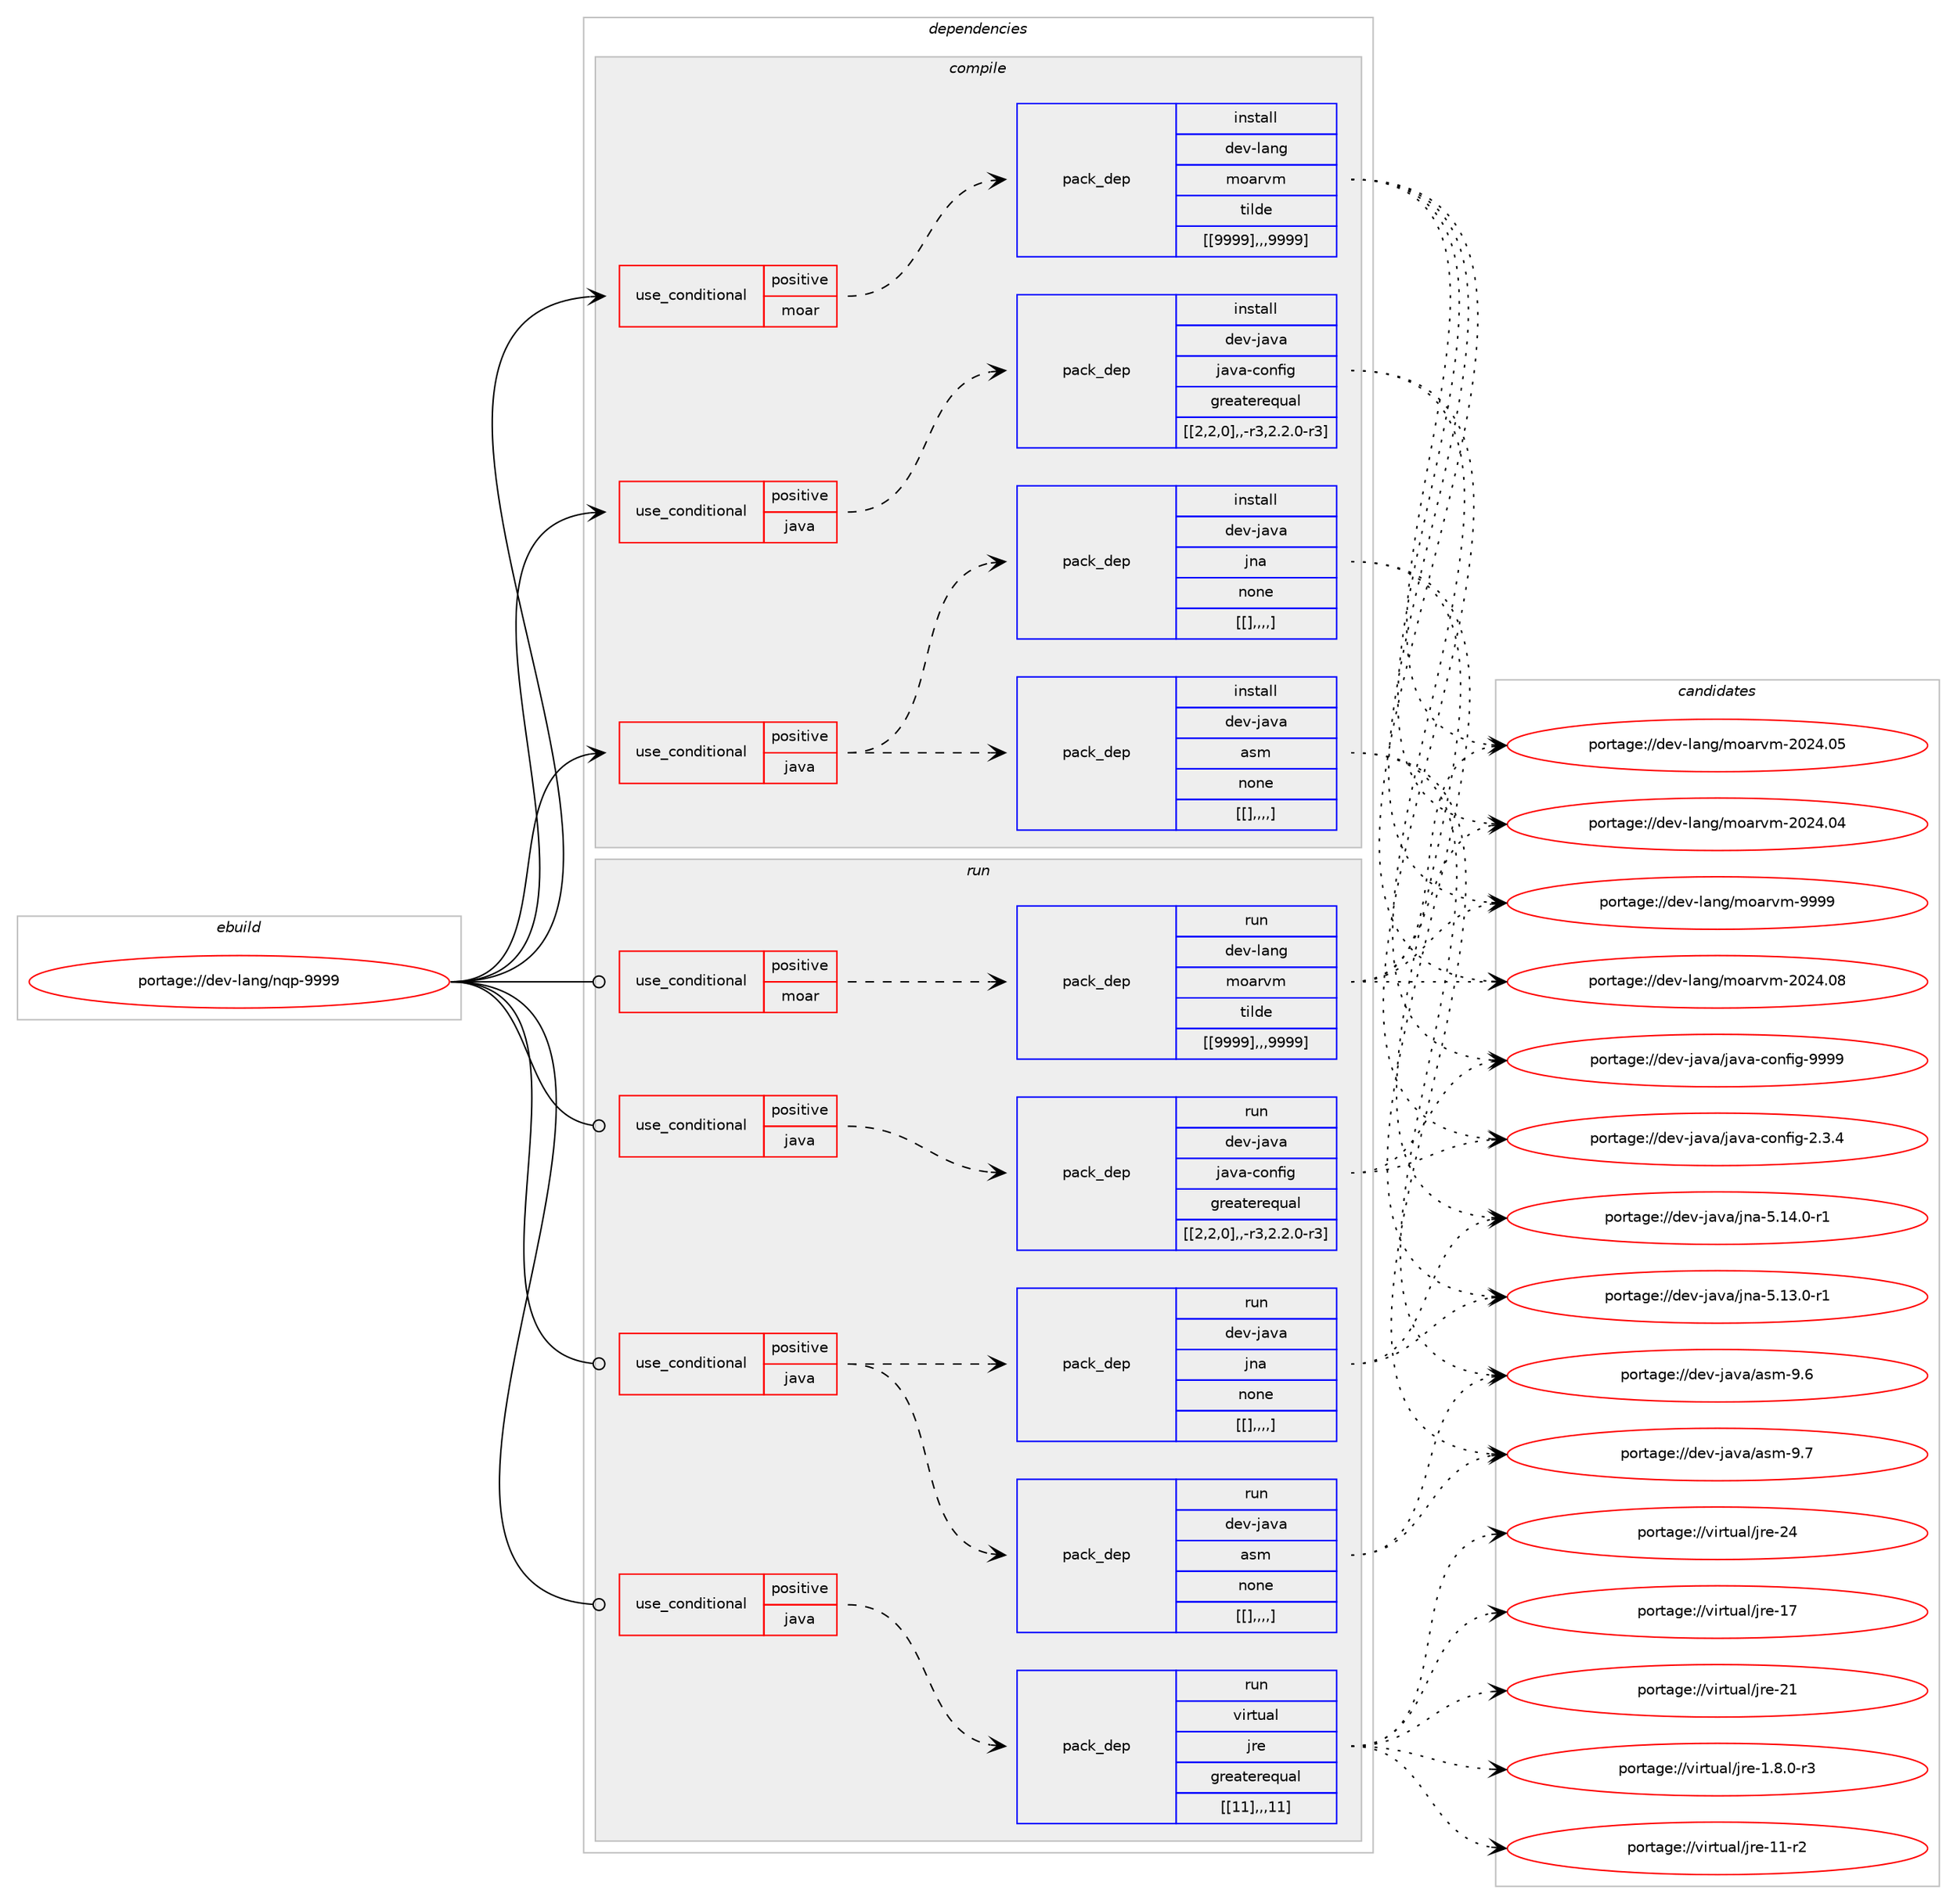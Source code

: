 digraph prolog {

# *************
# Graph options
# *************

newrank=true;
concentrate=true;
compound=true;
graph [rankdir=LR,fontname=Helvetica,fontsize=10,ranksep=1.5];#, ranksep=2.5, nodesep=0.2];
edge  [arrowhead=vee];
node  [fontname=Helvetica,fontsize=10];

# **********
# The ebuild
# **********

subgraph cluster_leftcol {
color=gray;
label=<<i>ebuild</i>>;
id [label="portage://dev-lang/nqp-9999", color=red, width=4, href="../dev-lang/nqp-9999.svg"];
}

# ****************
# The dependencies
# ****************

subgraph cluster_midcol {
color=gray;
label=<<i>dependencies</i>>;
subgraph cluster_compile {
fillcolor="#eeeeee";
style=filled;
label=<<i>compile</i>>;
subgraph cond23540 {
dependency100414 [label=<<TABLE BORDER="0" CELLBORDER="1" CELLSPACING="0" CELLPADDING="4"><TR><TD ROWSPAN="3" CELLPADDING="10">use_conditional</TD></TR><TR><TD>positive</TD></TR><TR><TD>java</TD></TR></TABLE>>, shape=none, color=red];
subgraph pack75811 {
dependency100415 [label=<<TABLE BORDER="0" CELLBORDER="1" CELLSPACING="0" CELLPADDING="4" WIDTH="220"><TR><TD ROWSPAN="6" CELLPADDING="30">pack_dep</TD></TR><TR><TD WIDTH="110">install</TD></TR><TR><TD>dev-java</TD></TR><TR><TD>asm</TD></TR><TR><TD>none</TD></TR><TR><TD>[[],,,,]</TD></TR></TABLE>>, shape=none, color=blue];
}
dependency100414:e -> dependency100415:w [weight=20,style="dashed",arrowhead="vee"];
subgraph pack75812 {
dependency100416 [label=<<TABLE BORDER="0" CELLBORDER="1" CELLSPACING="0" CELLPADDING="4" WIDTH="220"><TR><TD ROWSPAN="6" CELLPADDING="30">pack_dep</TD></TR><TR><TD WIDTH="110">install</TD></TR><TR><TD>dev-java</TD></TR><TR><TD>jna</TD></TR><TR><TD>none</TD></TR><TR><TD>[[],,,,]</TD></TR></TABLE>>, shape=none, color=blue];
}
dependency100414:e -> dependency100416:w [weight=20,style="dashed",arrowhead="vee"];
}
id:e -> dependency100414:w [weight=20,style="solid",arrowhead="vee"];
subgraph cond23541 {
dependency100417 [label=<<TABLE BORDER="0" CELLBORDER="1" CELLSPACING="0" CELLPADDING="4"><TR><TD ROWSPAN="3" CELLPADDING="10">use_conditional</TD></TR><TR><TD>positive</TD></TR><TR><TD>java</TD></TR></TABLE>>, shape=none, color=red];
subgraph pack75813 {
dependency100418 [label=<<TABLE BORDER="0" CELLBORDER="1" CELLSPACING="0" CELLPADDING="4" WIDTH="220"><TR><TD ROWSPAN="6" CELLPADDING="30">pack_dep</TD></TR><TR><TD WIDTH="110">install</TD></TR><TR><TD>dev-java</TD></TR><TR><TD>java-config</TD></TR><TR><TD>greaterequal</TD></TR><TR><TD>[[2,2,0],,-r3,2.2.0-r3]</TD></TR></TABLE>>, shape=none, color=blue];
}
dependency100417:e -> dependency100418:w [weight=20,style="dashed",arrowhead="vee"];
}
id:e -> dependency100417:w [weight=20,style="solid",arrowhead="vee"];
subgraph cond23542 {
dependency100419 [label=<<TABLE BORDER="0" CELLBORDER="1" CELLSPACING="0" CELLPADDING="4"><TR><TD ROWSPAN="3" CELLPADDING="10">use_conditional</TD></TR><TR><TD>positive</TD></TR><TR><TD>moar</TD></TR></TABLE>>, shape=none, color=red];
subgraph pack75814 {
dependency100420 [label=<<TABLE BORDER="0" CELLBORDER="1" CELLSPACING="0" CELLPADDING="4" WIDTH="220"><TR><TD ROWSPAN="6" CELLPADDING="30">pack_dep</TD></TR><TR><TD WIDTH="110">install</TD></TR><TR><TD>dev-lang</TD></TR><TR><TD>moarvm</TD></TR><TR><TD>tilde</TD></TR><TR><TD>[[9999],,,9999]</TD></TR></TABLE>>, shape=none, color=blue];
}
dependency100419:e -> dependency100420:w [weight=20,style="dashed",arrowhead="vee"];
}
id:e -> dependency100419:w [weight=20,style="solid",arrowhead="vee"];
}
subgraph cluster_compileandrun {
fillcolor="#eeeeee";
style=filled;
label=<<i>compile and run</i>>;
}
subgraph cluster_run {
fillcolor="#eeeeee";
style=filled;
label=<<i>run</i>>;
subgraph cond23543 {
dependency100421 [label=<<TABLE BORDER="0" CELLBORDER="1" CELLSPACING="0" CELLPADDING="4"><TR><TD ROWSPAN="3" CELLPADDING="10">use_conditional</TD></TR><TR><TD>positive</TD></TR><TR><TD>java</TD></TR></TABLE>>, shape=none, color=red];
subgraph pack75815 {
dependency100422 [label=<<TABLE BORDER="0" CELLBORDER="1" CELLSPACING="0" CELLPADDING="4" WIDTH="220"><TR><TD ROWSPAN="6" CELLPADDING="30">pack_dep</TD></TR><TR><TD WIDTH="110">run</TD></TR><TR><TD>dev-java</TD></TR><TR><TD>asm</TD></TR><TR><TD>none</TD></TR><TR><TD>[[],,,,]</TD></TR></TABLE>>, shape=none, color=blue];
}
dependency100421:e -> dependency100422:w [weight=20,style="dashed",arrowhead="vee"];
subgraph pack75816 {
dependency100423 [label=<<TABLE BORDER="0" CELLBORDER="1" CELLSPACING="0" CELLPADDING="4" WIDTH="220"><TR><TD ROWSPAN="6" CELLPADDING="30">pack_dep</TD></TR><TR><TD WIDTH="110">run</TD></TR><TR><TD>dev-java</TD></TR><TR><TD>jna</TD></TR><TR><TD>none</TD></TR><TR><TD>[[],,,,]</TD></TR></TABLE>>, shape=none, color=blue];
}
dependency100421:e -> dependency100423:w [weight=20,style="dashed",arrowhead="vee"];
}
id:e -> dependency100421:w [weight=20,style="solid",arrowhead="odot"];
subgraph cond23544 {
dependency100424 [label=<<TABLE BORDER="0" CELLBORDER="1" CELLSPACING="0" CELLPADDING="4"><TR><TD ROWSPAN="3" CELLPADDING="10">use_conditional</TD></TR><TR><TD>positive</TD></TR><TR><TD>java</TD></TR></TABLE>>, shape=none, color=red];
subgraph pack75817 {
dependency100425 [label=<<TABLE BORDER="0" CELLBORDER="1" CELLSPACING="0" CELLPADDING="4" WIDTH="220"><TR><TD ROWSPAN="6" CELLPADDING="30">pack_dep</TD></TR><TR><TD WIDTH="110">run</TD></TR><TR><TD>dev-java</TD></TR><TR><TD>java-config</TD></TR><TR><TD>greaterequal</TD></TR><TR><TD>[[2,2,0],,-r3,2.2.0-r3]</TD></TR></TABLE>>, shape=none, color=blue];
}
dependency100424:e -> dependency100425:w [weight=20,style="dashed",arrowhead="vee"];
}
id:e -> dependency100424:w [weight=20,style="solid",arrowhead="odot"];
subgraph cond23545 {
dependency100426 [label=<<TABLE BORDER="0" CELLBORDER="1" CELLSPACING="0" CELLPADDING="4"><TR><TD ROWSPAN="3" CELLPADDING="10">use_conditional</TD></TR><TR><TD>positive</TD></TR><TR><TD>java</TD></TR></TABLE>>, shape=none, color=red];
subgraph pack75818 {
dependency100427 [label=<<TABLE BORDER="0" CELLBORDER="1" CELLSPACING="0" CELLPADDING="4" WIDTH="220"><TR><TD ROWSPAN="6" CELLPADDING="30">pack_dep</TD></TR><TR><TD WIDTH="110">run</TD></TR><TR><TD>virtual</TD></TR><TR><TD>jre</TD></TR><TR><TD>greaterequal</TD></TR><TR><TD>[[11],,,11]</TD></TR></TABLE>>, shape=none, color=blue];
}
dependency100426:e -> dependency100427:w [weight=20,style="dashed",arrowhead="vee"];
}
id:e -> dependency100426:w [weight=20,style="solid",arrowhead="odot"];
subgraph cond23546 {
dependency100428 [label=<<TABLE BORDER="0" CELLBORDER="1" CELLSPACING="0" CELLPADDING="4"><TR><TD ROWSPAN="3" CELLPADDING="10">use_conditional</TD></TR><TR><TD>positive</TD></TR><TR><TD>moar</TD></TR></TABLE>>, shape=none, color=red];
subgraph pack75819 {
dependency100429 [label=<<TABLE BORDER="0" CELLBORDER="1" CELLSPACING="0" CELLPADDING="4" WIDTH="220"><TR><TD ROWSPAN="6" CELLPADDING="30">pack_dep</TD></TR><TR><TD WIDTH="110">run</TD></TR><TR><TD>dev-lang</TD></TR><TR><TD>moarvm</TD></TR><TR><TD>tilde</TD></TR><TR><TD>[[9999],,,9999]</TD></TR></TABLE>>, shape=none, color=blue];
}
dependency100428:e -> dependency100429:w [weight=20,style="dashed",arrowhead="vee"];
}
id:e -> dependency100428:w [weight=20,style="solid",arrowhead="odot"];
}
}

# **************
# The candidates
# **************

subgraph cluster_choices {
rank=same;
color=gray;
label=<<i>candidates</i>>;

subgraph choice75811 {
color=black;
nodesep=1;
choice100101118451069711897479711510945574655 [label="portage://dev-java/asm-9.7", color=red, width=4,href="../dev-java/asm-9.7.svg"];
choice100101118451069711897479711510945574654 [label="portage://dev-java/asm-9.6", color=red, width=4,href="../dev-java/asm-9.6.svg"];
dependency100415:e -> choice100101118451069711897479711510945574655:w [style=dotted,weight="100"];
dependency100415:e -> choice100101118451069711897479711510945574654:w [style=dotted,weight="100"];
}
subgraph choice75812 {
color=black;
nodesep=1;
choice1001011184510697118974710611097455346495246484511449 [label="portage://dev-java/jna-5.14.0-r1", color=red, width=4,href="../dev-java/jna-5.14.0-r1.svg"];
choice1001011184510697118974710611097455346495146484511449 [label="portage://dev-java/jna-5.13.0-r1", color=red, width=4,href="../dev-java/jna-5.13.0-r1.svg"];
dependency100416:e -> choice1001011184510697118974710611097455346495246484511449:w [style=dotted,weight="100"];
dependency100416:e -> choice1001011184510697118974710611097455346495146484511449:w [style=dotted,weight="100"];
}
subgraph choice75813 {
color=black;
nodesep=1;
choice10010111845106971189747106971189745991111101021051034557575757 [label="portage://dev-java/java-config-9999", color=red, width=4,href="../dev-java/java-config-9999.svg"];
choice1001011184510697118974710697118974599111110102105103455046514652 [label="portage://dev-java/java-config-2.3.4", color=red, width=4,href="../dev-java/java-config-2.3.4.svg"];
dependency100418:e -> choice10010111845106971189747106971189745991111101021051034557575757:w [style=dotted,weight="100"];
dependency100418:e -> choice1001011184510697118974710697118974599111110102105103455046514652:w [style=dotted,weight="100"];
}
subgraph choice75814 {
color=black;
nodesep=1;
choice100101118451089711010347109111971141181094557575757 [label="portage://dev-lang/moarvm-9999", color=red, width=4,href="../dev-lang/moarvm-9999.svg"];
choice100101118451089711010347109111971141181094550485052464856 [label="portage://dev-lang/moarvm-2024.08", color=red, width=4,href="../dev-lang/moarvm-2024.08.svg"];
choice100101118451089711010347109111971141181094550485052464853 [label="portage://dev-lang/moarvm-2024.05", color=red, width=4,href="../dev-lang/moarvm-2024.05.svg"];
choice100101118451089711010347109111971141181094550485052464852 [label="portage://dev-lang/moarvm-2024.04", color=red, width=4,href="../dev-lang/moarvm-2024.04.svg"];
dependency100420:e -> choice100101118451089711010347109111971141181094557575757:w [style=dotted,weight="100"];
dependency100420:e -> choice100101118451089711010347109111971141181094550485052464856:w [style=dotted,weight="100"];
dependency100420:e -> choice100101118451089711010347109111971141181094550485052464853:w [style=dotted,weight="100"];
dependency100420:e -> choice100101118451089711010347109111971141181094550485052464852:w [style=dotted,weight="100"];
}
subgraph choice75815 {
color=black;
nodesep=1;
choice100101118451069711897479711510945574655 [label="portage://dev-java/asm-9.7", color=red, width=4,href="../dev-java/asm-9.7.svg"];
choice100101118451069711897479711510945574654 [label="portage://dev-java/asm-9.6", color=red, width=4,href="../dev-java/asm-9.6.svg"];
dependency100422:e -> choice100101118451069711897479711510945574655:w [style=dotted,weight="100"];
dependency100422:e -> choice100101118451069711897479711510945574654:w [style=dotted,weight="100"];
}
subgraph choice75816 {
color=black;
nodesep=1;
choice1001011184510697118974710611097455346495246484511449 [label="portage://dev-java/jna-5.14.0-r1", color=red, width=4,href="../dev-java/jna-5.14.0-r1.svg"];
choice1001011184510697118974710611097455346495146484511449 [label="portage://dev-java/jna-5.13.0-r1", color=red, width=4,href="../dev-java/jna-5.13.0-r1.svg"];
dependency100423:e -> choice1001011184510697118974710611097455346495246484511449:w [style=dotted,weight="100"];
dependency100423:e -> choice1001011184510697118974710611097455346495146484511449:w [style=dotted,weight="100"];
}
subgraph choice75817 {
color=black;
nodesep=1;
choice10010111845106971189747106971189745991111101021051034557575757 [label="portage://dev-java/java-config-9999", color=red, width=4,href="../dev-java/java-config-9999.svg"];
choice1001011184510697118974710697118974599111110102105103455046514652 [label="portage://dev-java/java-config-2.3.4", color=red, width=4,href="../dev-java/java-config-2.3.4.svg"];
dependency100425:e -> choice10010111845106971189747106971189745991111101021051034557575757:w [style=dotted,weight="100"];
dependency100425:e -> choice1001011184510697118974710697118974599111110102105103455046514652:w [style=dotted,weight="100"];
}
subgraph choice75818 {
color=black;
nodesep=1;
choice1181051141161179710847106114101455052 [label="portage://virtual/jre-24", color=red, width=4,href="../virtual/jre-24.svg"];
choice1181051141161179710847106114101455049 [label="portage://virtual/jre-21", color=red, width=4,href="../virtual/jre-21.svg"];
choice1181051141161179710847106114101454955 [label="portage://virtual/jre-17", color=red, width=4,href="../virtual/jre-17.svg"];
choice11810511411611797108471061141014549494511450 [label="portage://virtual/jre-11-r2", color=red, width=4,href="../virtual/jre-11-r2.svg"];
choice11810511411611797108471061141014549465646484511451 [label="portage://virtual/jre-1.8.0-r3", color=red, width=4,href="../virtual/jre-1.8.0-r3.svg"];
dependency100427:e -> choice1181051141161179710847106114101455052:w [style=dotted,weight="100"];
dependency100427:e -> choice1181051141161179710847106114101455049:w [style=dotted,weight="100"];
dependency100427:e -> choice1181051141161179710847106114101454955:w [style=dotted,weight="100"];
dependency100427:e -> choice11810511411611797108471061141014549494511450:w [style=dotted,weight="100"];
dependency100427:e -> choice11810511411611797108471061141014549465646484511451:w [style=dotted,weight="100"];
}
subgraph choice75819 {
color=black;
nodesep=1;
choice100101118451089711010347109111971141181094557575757 [label="portage://dev-lang/moarvm-9999", color=red, width=4,href="../dev-lang/moarvm-9999.svg"];
choice100101118451089711010347109111971141181094550485052464856 [label="portage://dev-lang/moarvm-2024.08", color=red, width=4,href="../dev-lang/moarvm-2024.08.svg"];
choice100101118451089711010347109111971141181094550485052464853 [label="portage://dev-lang/moarvm-2024.05", color=red, width=4,href="../dev-lang/moarvm-2024.05.svg"];
choice100101118451089711010347109111971141181094550485052464852 [label="portage://dev-lang/moarvm-2024.04", color=red, width=4,href="../dev-lang/moarvm-2024.04.svg"];
dependency100429:e -> choice100101118451089711010347109111971141181094557575757:w [style=dotted,weight="100"];
dependency100429:e -> choice100101118451089711010347109111971141181094550485052464856:w [style=dotted,weight="100"];
dependency100429:e -> choice100101118451089711010347109111971141181094550485052464853:w [style=dotted,weight="100"];
dependency100429:e -> choice100101118451089711010347109111971141181094550485052464852:w [style=dotted,weight="100"];
}
}

}

